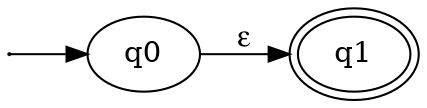 digraph G {    
    rankdir=LR;
    size = "5,7";
    1 -> q0;
    1 [label="",width=0.00001,height=0.00001];
    q0 -> q1 [fontname="Symbol",label="e"];
    q1  [peripheries=2];
}

